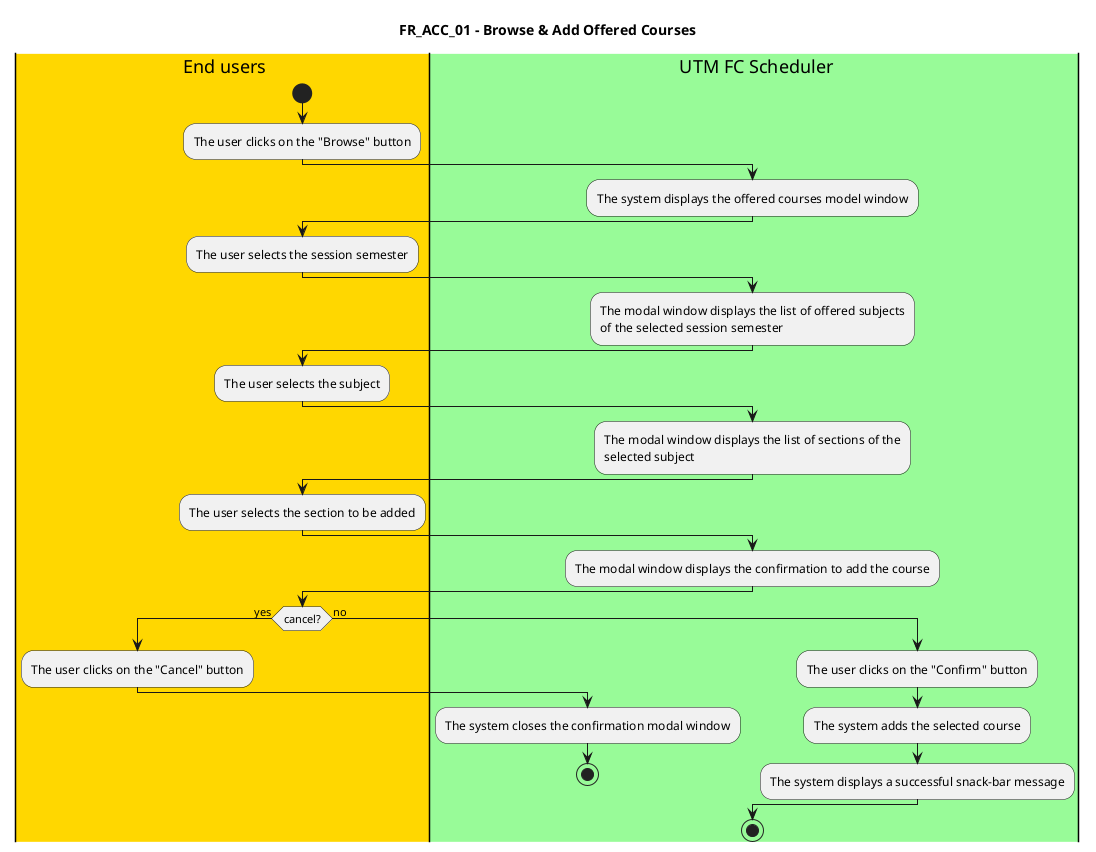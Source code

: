 @startuml FR_ACC_01
title FR_ACC_01 - Browse & Add Offered Courses


|#gold|eu| End users
|#palegreen|sys| UTM FC Scheduler

|eu|
start

:The user clicks on the "Browse" button;

|sys|
:The system displays the offered courses model window;

|eu|
:The user selects the session semester;

|sys|
:The modal window displays the list of offered subjects
of the selected session semester;

|eu|
:The user selects the subject;

|sys|
:The modal window displays the list of sections of the
selected subject;

|eu|
:The user selects the section to be added;

|sys|
:The modal window displays the confirmation to add the course;

|eu|
if (cancel?) then (yes)
    :The user clicks on the "Cancel" button;
    |sys|
    :The system closes the confirmation modal window;
    stop
else (no)
    :The user clicks on the "Confirm" button;
    |sys|
    :The system adds the selected course;
    :The system displays a successful snack-bar message;
endif

stop
@enduml
